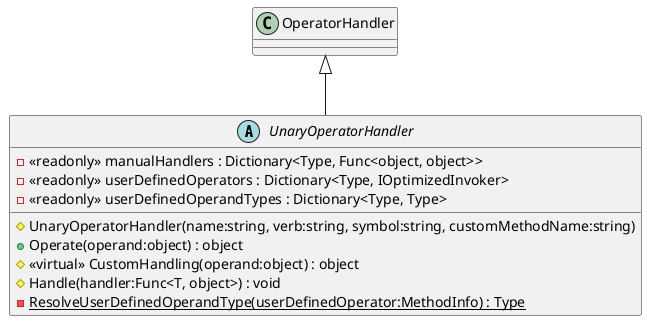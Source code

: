 @startuml
abstract class UnaryOperatorHandler {
    # UnaryOperatorHandler(name:string, verb:string, symbol:string, customMethodName:string)
    - <<readonly>> manualHandlers : Dictionary<Type, Func<object, object>>
    - <<readonly>> userDefinedOperators : Dictionary<Type, IOptimizedInvoker>
    - <<readonly>> userDefinedOperandTypes : Dictionary<Type, Type>
    + Operate(operand:object) : object
    # <<virtual>> CustomHandling(operand:object) : object
    # Handle(handler:Func<T, object>) : void
    - {static} ResolveUserDefinedOperandType(userDefinedOperator:MethodInfo) : Type
}
OperatorHandler <|-- UnaryOperatorHandler
@enduml
